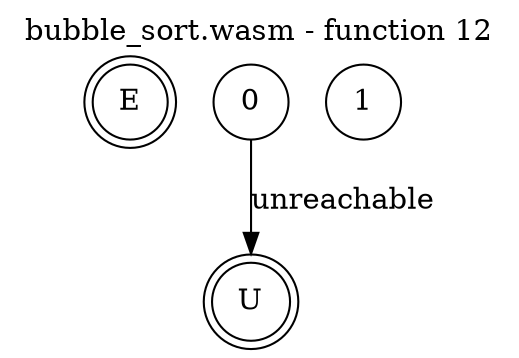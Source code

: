 digraph finite_state_machine {
    label = "bubble_sort.wasm - function 12"
    labelloc =  t
    labelfontsize = 16
    labelfontcolor = black
    labelfontname = "Helvetica"
    node [shape = doublecircle]; E U ;
node [shape=circle, fontcolor=black, style="", label="0"]0
node [shape=circle, fontcolor=black, style="", label="1"]1
node [shape=circle, fontcolor=black, style="", label="E"]E
node [shape=circle, fontcolor=black, style="", label="U"]U
    0 -> U[label="unreachable"];
}
